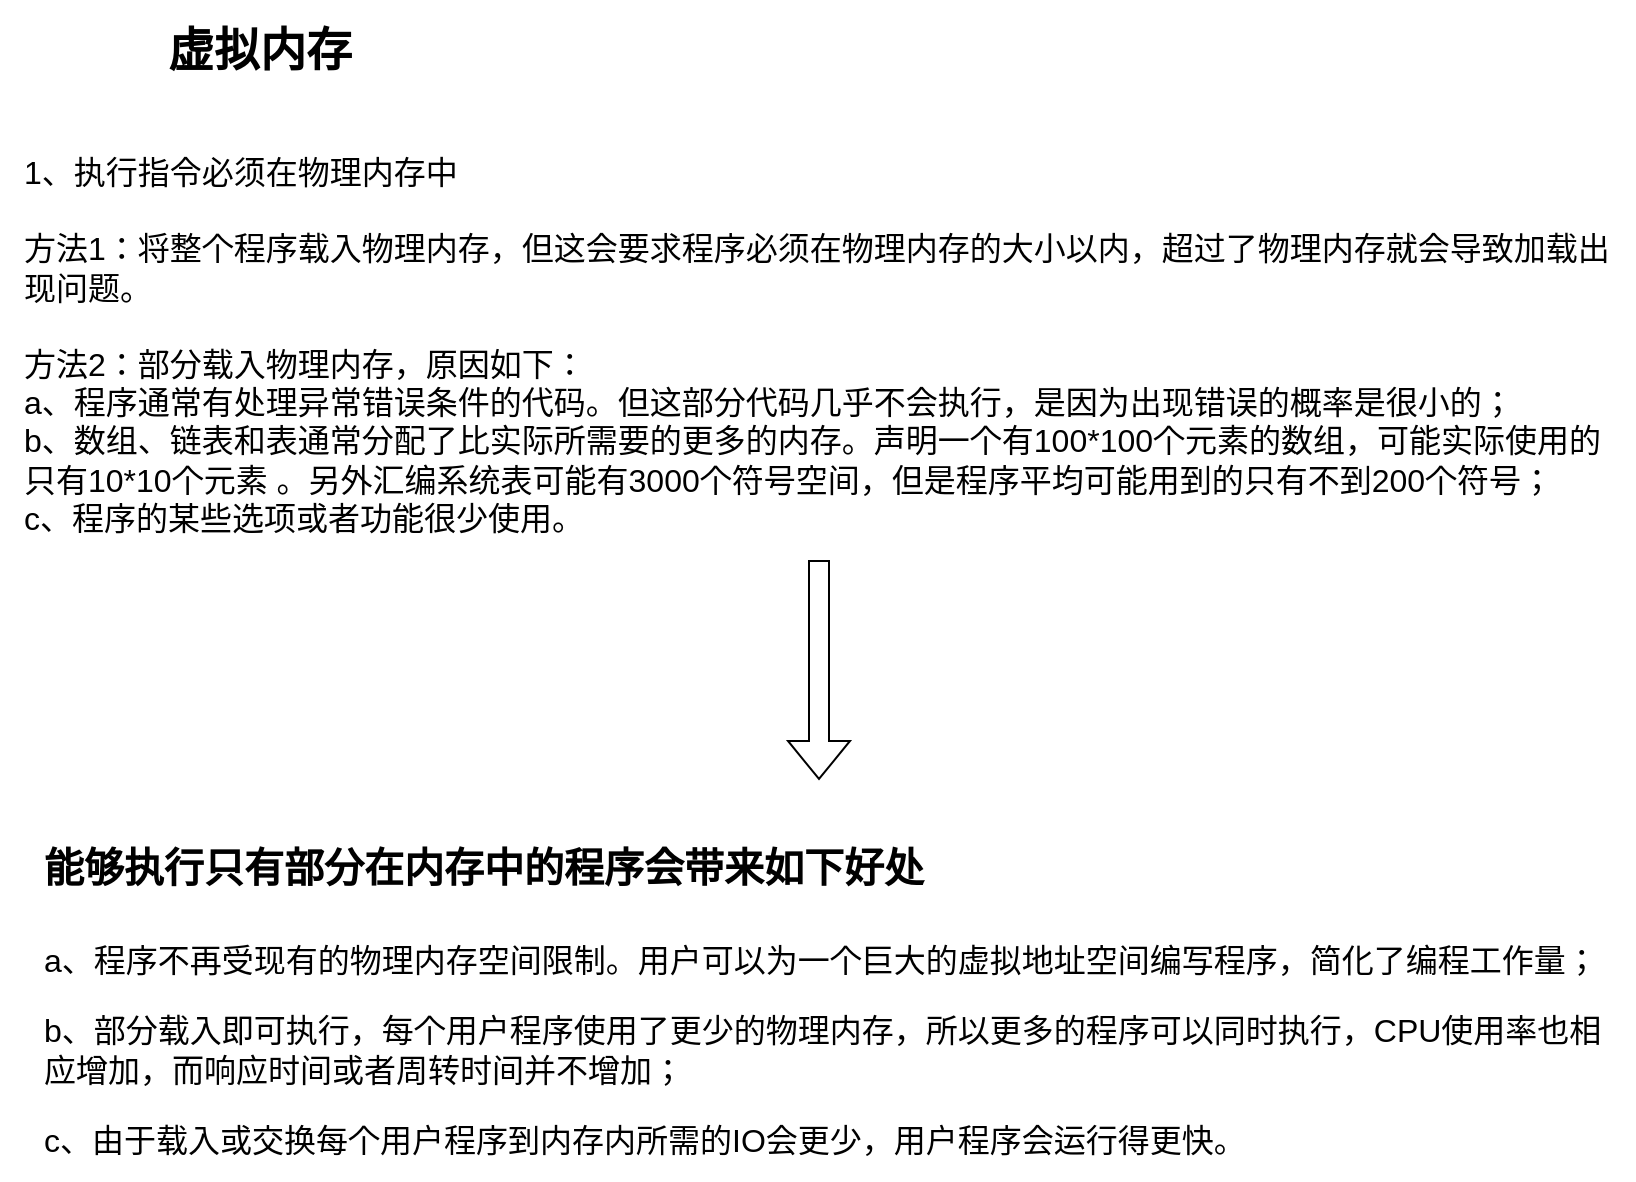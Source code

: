 <mxfile version="20.0.1" type="github">
  <diagram id="J5he_4LYLgv7OwmiaTkl" name="第 1 页">
    <mxGraphModel dx="1355" dy="805" grid="1" gridSize="10" guides="1" tooltips="1" connect="1" arrows="1" fold="1" page="1" pageScale="1" pageWidth="827" pageHeight="1169" math="0" shadow="0">
      <root>
        <mxCell id="0" />
        <mxCell id="1" parent="0" />
        <mxCell id="tKIJGh4Zg1W7XA4cx53i-1" value="&lt;b&gt;&lt;font style=&quot;font-size: 23px;&quot;&gt;虚拟内存&lt;/font&gt;&lt;/b&gt;" style="text;html=1;strokeColor=none;fillColor=none;align=center;verticalAlign=middle;whiteSpace=wrap;rounded=0;" vertex="1" parent="1">
          <mxGeometry x="10" width="260" height="50" as="geometry" />
        </mxCell>
        <mxCell id="tKIJGh4Zg1W7XA4cx53i-2" value="1、执行指令必须在物理内存中&lt;br&gt;&lt;br&gt;方法1：将整个程序载入物理内存，但这会要求程序必须在物理内存的大小以内，超过了物理内存就会导致加载出现问题。&lt;br&gt;&lt;br&gt;方法2：部分载入物理内存，原因如下：&lt;br&gt;a、程序通常有处理异常错误条件的代码。但这部分代码几乎不会执行，是因为出现错误的概率是很小的；&lt;br&gt;b、数组、链表和表通常分配了比实际所需要的更多的内存。声明一个有100*100个元素的数组，可能实际使用的只有10*10个元素 。另外汇编系统表可能有3000个符号空间，但是程序平均可能用到的只有不到200个符号；&lt;br&gt;c、程序的某些选项或者功能很少使用。&lt;br&gt;" style="text;html=1;strokeColor=none;fillColor=none;align=left;verticalAlign=top;whiteSpace=wrap;rounded=0;fontSize=16;" vertex="1" parent="1">
          <mxGeometry x="20" y="70" width="800" height="220" as="geometry" />
        </mxCell>
        <mxCell id="tKIJGh4Zg1W7XA4cx53i-4" value="&lt;h1&gt;&lt;font style=&quot;font-size: 20px;&quot;&gt;能够执行只有部分在内存中的程序会带来如下好处&lt;/font&gt;&lt;/h1&gt;&lt;p&gt;a、程序不再受现有的物理内存空间限制。用户可以为一个巨大的虚拟地址空间编写程序，简化了编程工作量；&lt;/p&gt;&lt;p&gt;b、部分载入即可执行，每个用户程序使用了更少的物理内存，所以更多的程序可以同时执行，CPU使用率也相应增加，而响应时间或者周转时间并不增加；&lt;/p&gt;&lt;p&gt;c、由于载入或交换每个用户程序到内存内所需的IO会更少，用户程序会运行得更快。&lt;/p&gt;&lt;p&gt;&lt;br&gt;&lt;/p&gt;" style="text;html=1;strokeColor=none;fillColor=none;spacing=5;spacingTop=-20;whiteSpace=wrap;overflow=hidden;rounded=0;fontSize=16;" vertex="1" parent="1">
          <mxGeometry x="27" y="400" width="800" height="190" as="geometry" />
        </mxCell>
        <mxCell id="tKIJGh4Zg1W7XA4cx53i-5" value="" style="shape=flexArrow;endArrow=classic;html=1;rounded=0;fontSize=16;" edge="1" parent="1">
          <mxGeometry width="50" height="50" relative="1" as="geometry">
            <mxPoint x="419.5" y="280" as="sourcePoint" />
            <mxPoint x="419.5" y="390" as="targetPoint" />
          </mxGeometry>
        </mxCell>
      </root>
    </mxGraphModel>
  </diagram>
</mxfile>
